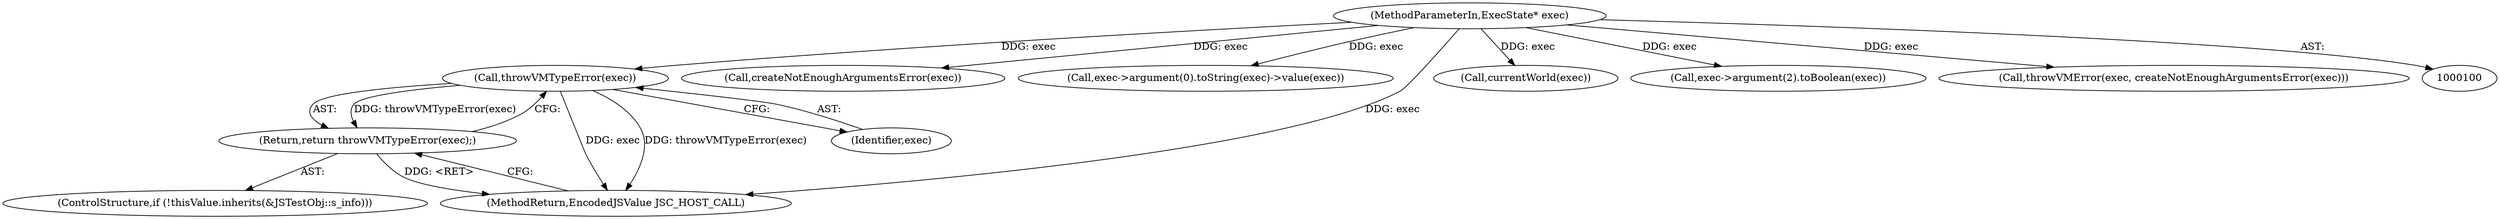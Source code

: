 digraph "0_Chrome_b944f670bb7a8a919daac497a4ea0536c954c201_24@pointer" {
"1000113" [label="(Call,throwVMTypeError(exec))"];
"1000101" [label="(MethodParameterIn,ExecState* exec)"];
"1000112" [label="(Return,return throwVMTypeError(exec);)"];
"1000134" [label="(Call,createNotEnoughArgumentsError(exec))"];
"1000101" [label="(MethodParameterIn,ExecState* exec)"];
"1000149" [label="(Call,exec->argument(0).toString(exec)->value(exec))"];
"1000107" [label="(ControlStructure,if (!thisValue.inherits(&JSTestObj::s_info)))"];
"1000163" [label="(MethodReturn,EncodedJSValue JSC_HOST_CALL)"];
"1000156" [label="(Call,currentWorld(exec))"];
"1000158" [label="(Call,exec->argument(2).toBoolean(exec))"];
"1000113" [label="(Call,throwVMTypeError(exec))"];
"1000132" [label="(Call,throwVMError(exec, createNotEnoughArgumentsError(exec)))"];
"1000112" [label="(Return,return throwVMTypeError(exec);)"];
"1000114" [label="(Identifier,exec)"];
"1000113" -> "1000112"  [label="AST: "];
"1000113" -> "1000114"  [label="CFG: "];
"1000114" -> "1000113"  [label="AST: "];
"1000112" -> "1000113"  [label="CFG: "];
"1000113" -> "1000163"  [label="DDG: exec"];
"1000113" -> "1000163"  [label="DDG: throwVMTypeError(exec)"];
"1000113" -> "1000112"  [label="DDG: throwVMTypeError(exec)"];
"1000101" -> "1000113"  [label="DDG: exec"];
"1000101" -> "1000100"  [label="AST: "];
"1000101" -> "1000163"  [label="DDG: exec"];
"1000101" -> "1000132"  [label="DDG: exec"];
"1000101" -> "1000134"  [label="DDG: exec"];
"1000101" -> "1000149"  [label="DDG: exec"];
"1000101" -> "1000156"  [label="DDG: exec"];
"1000101" -> "1000158"  [label="DDG: exec"];
"1000112" -> "1000107"  [label="AST: "];
"1000163" -> "1000112"  [label="CFG: "];
"1000112" -> "1000163"  [label="DDG: <RET>"];
}
